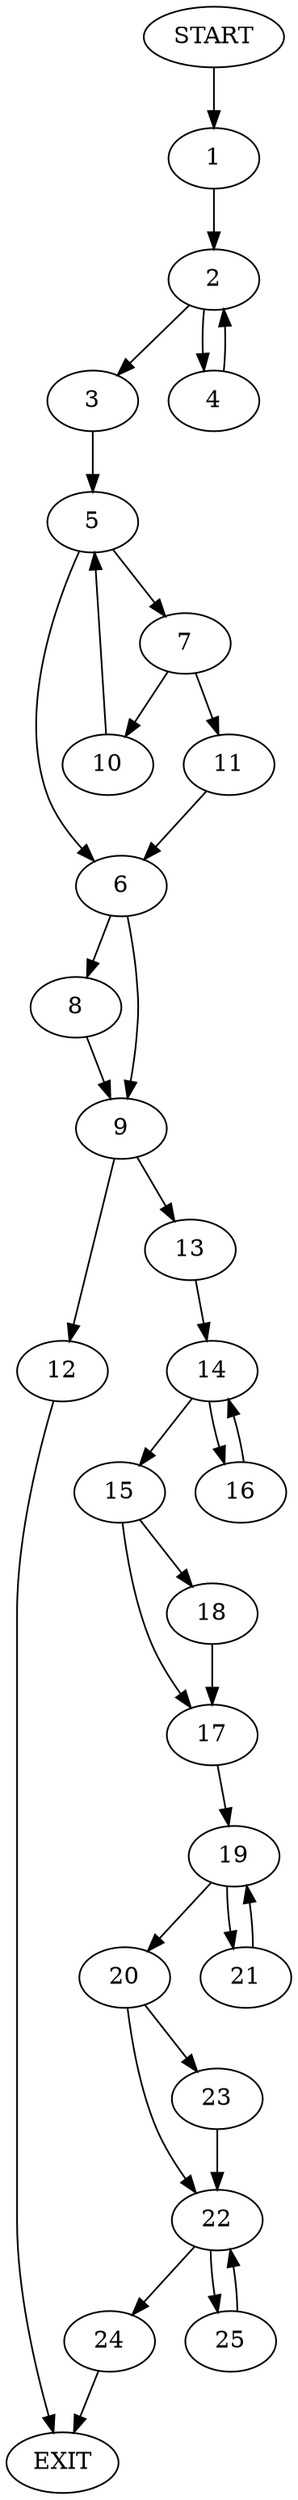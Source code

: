 digraph {
0 [label="START"]
26 [label="EXIT"]
0 -> 1
1 -> 2
2 -> 3
2 -> 4
4 -> 2
3 -> 5
5 -> 6
5 -> 7
6 -> 8
6 -> 9
7 -> 10
7 -> 11
11 -> 6
10 -> 5
8 -> 9
9 -> 12
9 -> 13
12 -> 26
13 -> 14
14 -> 15
14 -> 16
16 -> 14
15 -> 17
15 -> 18
18 -> 17
17 -> 19
19 -> 20
19 -> 21
20 -> 22
20 -> 23
21 -> 19
22 -> 24
22 -> 25
23 -> 22
24 -> 26
25 -> 22
}
